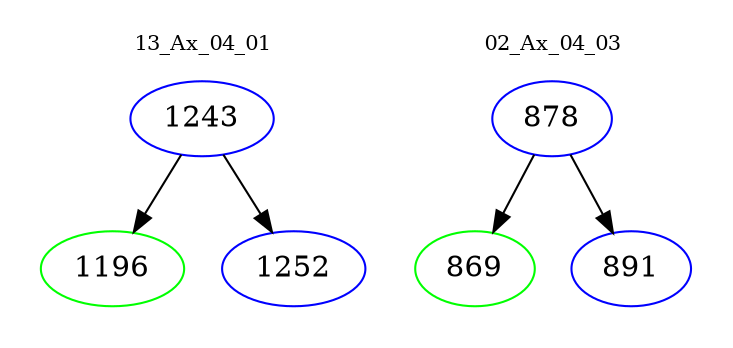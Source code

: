 digraph{
subgraph cluster_0 {
color = white
label = "13_Ax_04_01";
fontsize=10;
T0_1243 [label="1243", color="blue"]
T0_1243 -> T0_1196 [color="black"]
T0_1196 [label="1196", color="green"]
T0_1243 -> T0_1252 [color="black"]
T0_1252 [label="1252", color="blue"]
}
subgraph cluster_1 {
color = white
label = "02_Ax_04_03";
fontsize=10;
T1_878 [label="878", color="blue"]
T1_878 -> T1_869 [color="black"]
T1_869 [label="869", color="green"]
T1_878 -> T1_891 [color="black"]
T1_891 [label="891", color="blue"]
}
}
